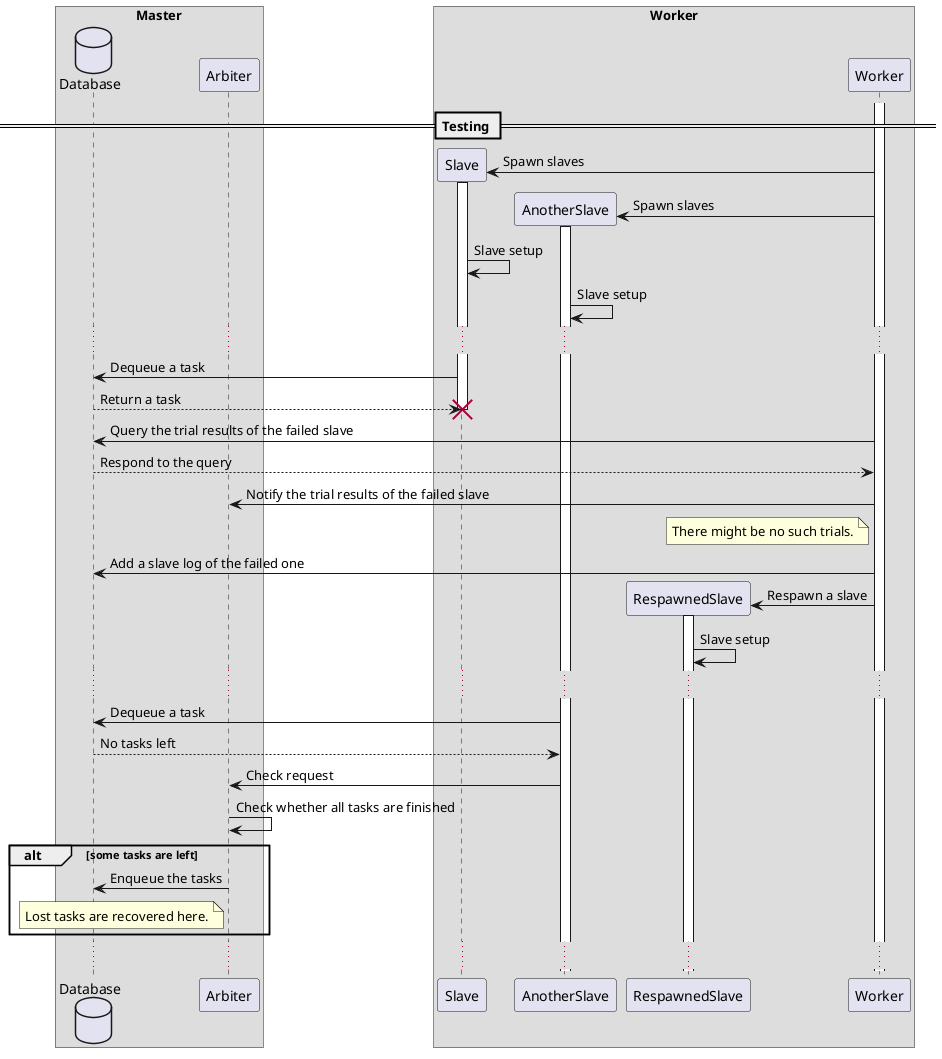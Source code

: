 @startuml
box "Master"
  database Database
  participant Arbiter
end box
box "Worker"
  participant Slave
  participant AnotherSlave
  participant RespawnedSlave
  participant Worker
end box
activate Worker

== Testing ==

create Slave
Worker->Slave : Spawn slaves
activate Slave
create AnotherSlave
Worker->AnotherSlave : Spawn slaves
activate AnotherSlave
Slave->Slave : Slave setup
AnotherSlave->AnotherSlave : Slave setup

...

Slave->Database : Dequeue a task
Database-->Slave : Return a task
destroy Slave

Worker->Database : Query the trial results of the failed slave
Database-->Worker : Respond to the query
Worker->Arbiter : Notify the trial results of the failed slave

note left of Worker
  There might be no such trials.
end note

Worker->Database : Add a slave log of the failed one

create RespawnedSlave
Worker->RespawnedSlave : Respawn a slave
activate RespawnedSlave
RespawnedSlave->RespawnedSlave : Slave setup

...

AnotherSlave->Database : Dequeue a task
Database-->AnotherSlave : No tasks left
AnotherSlave->Arbiter : Check request

Arbiter->Arbiter : Check whether all tasks are finished
alt some tasks are left
  Arbiter->Database : Enqueue the tasks
  note left of Arbiter
    Lost tasks are recovered here.
  end note
end alt

...

@enduml
